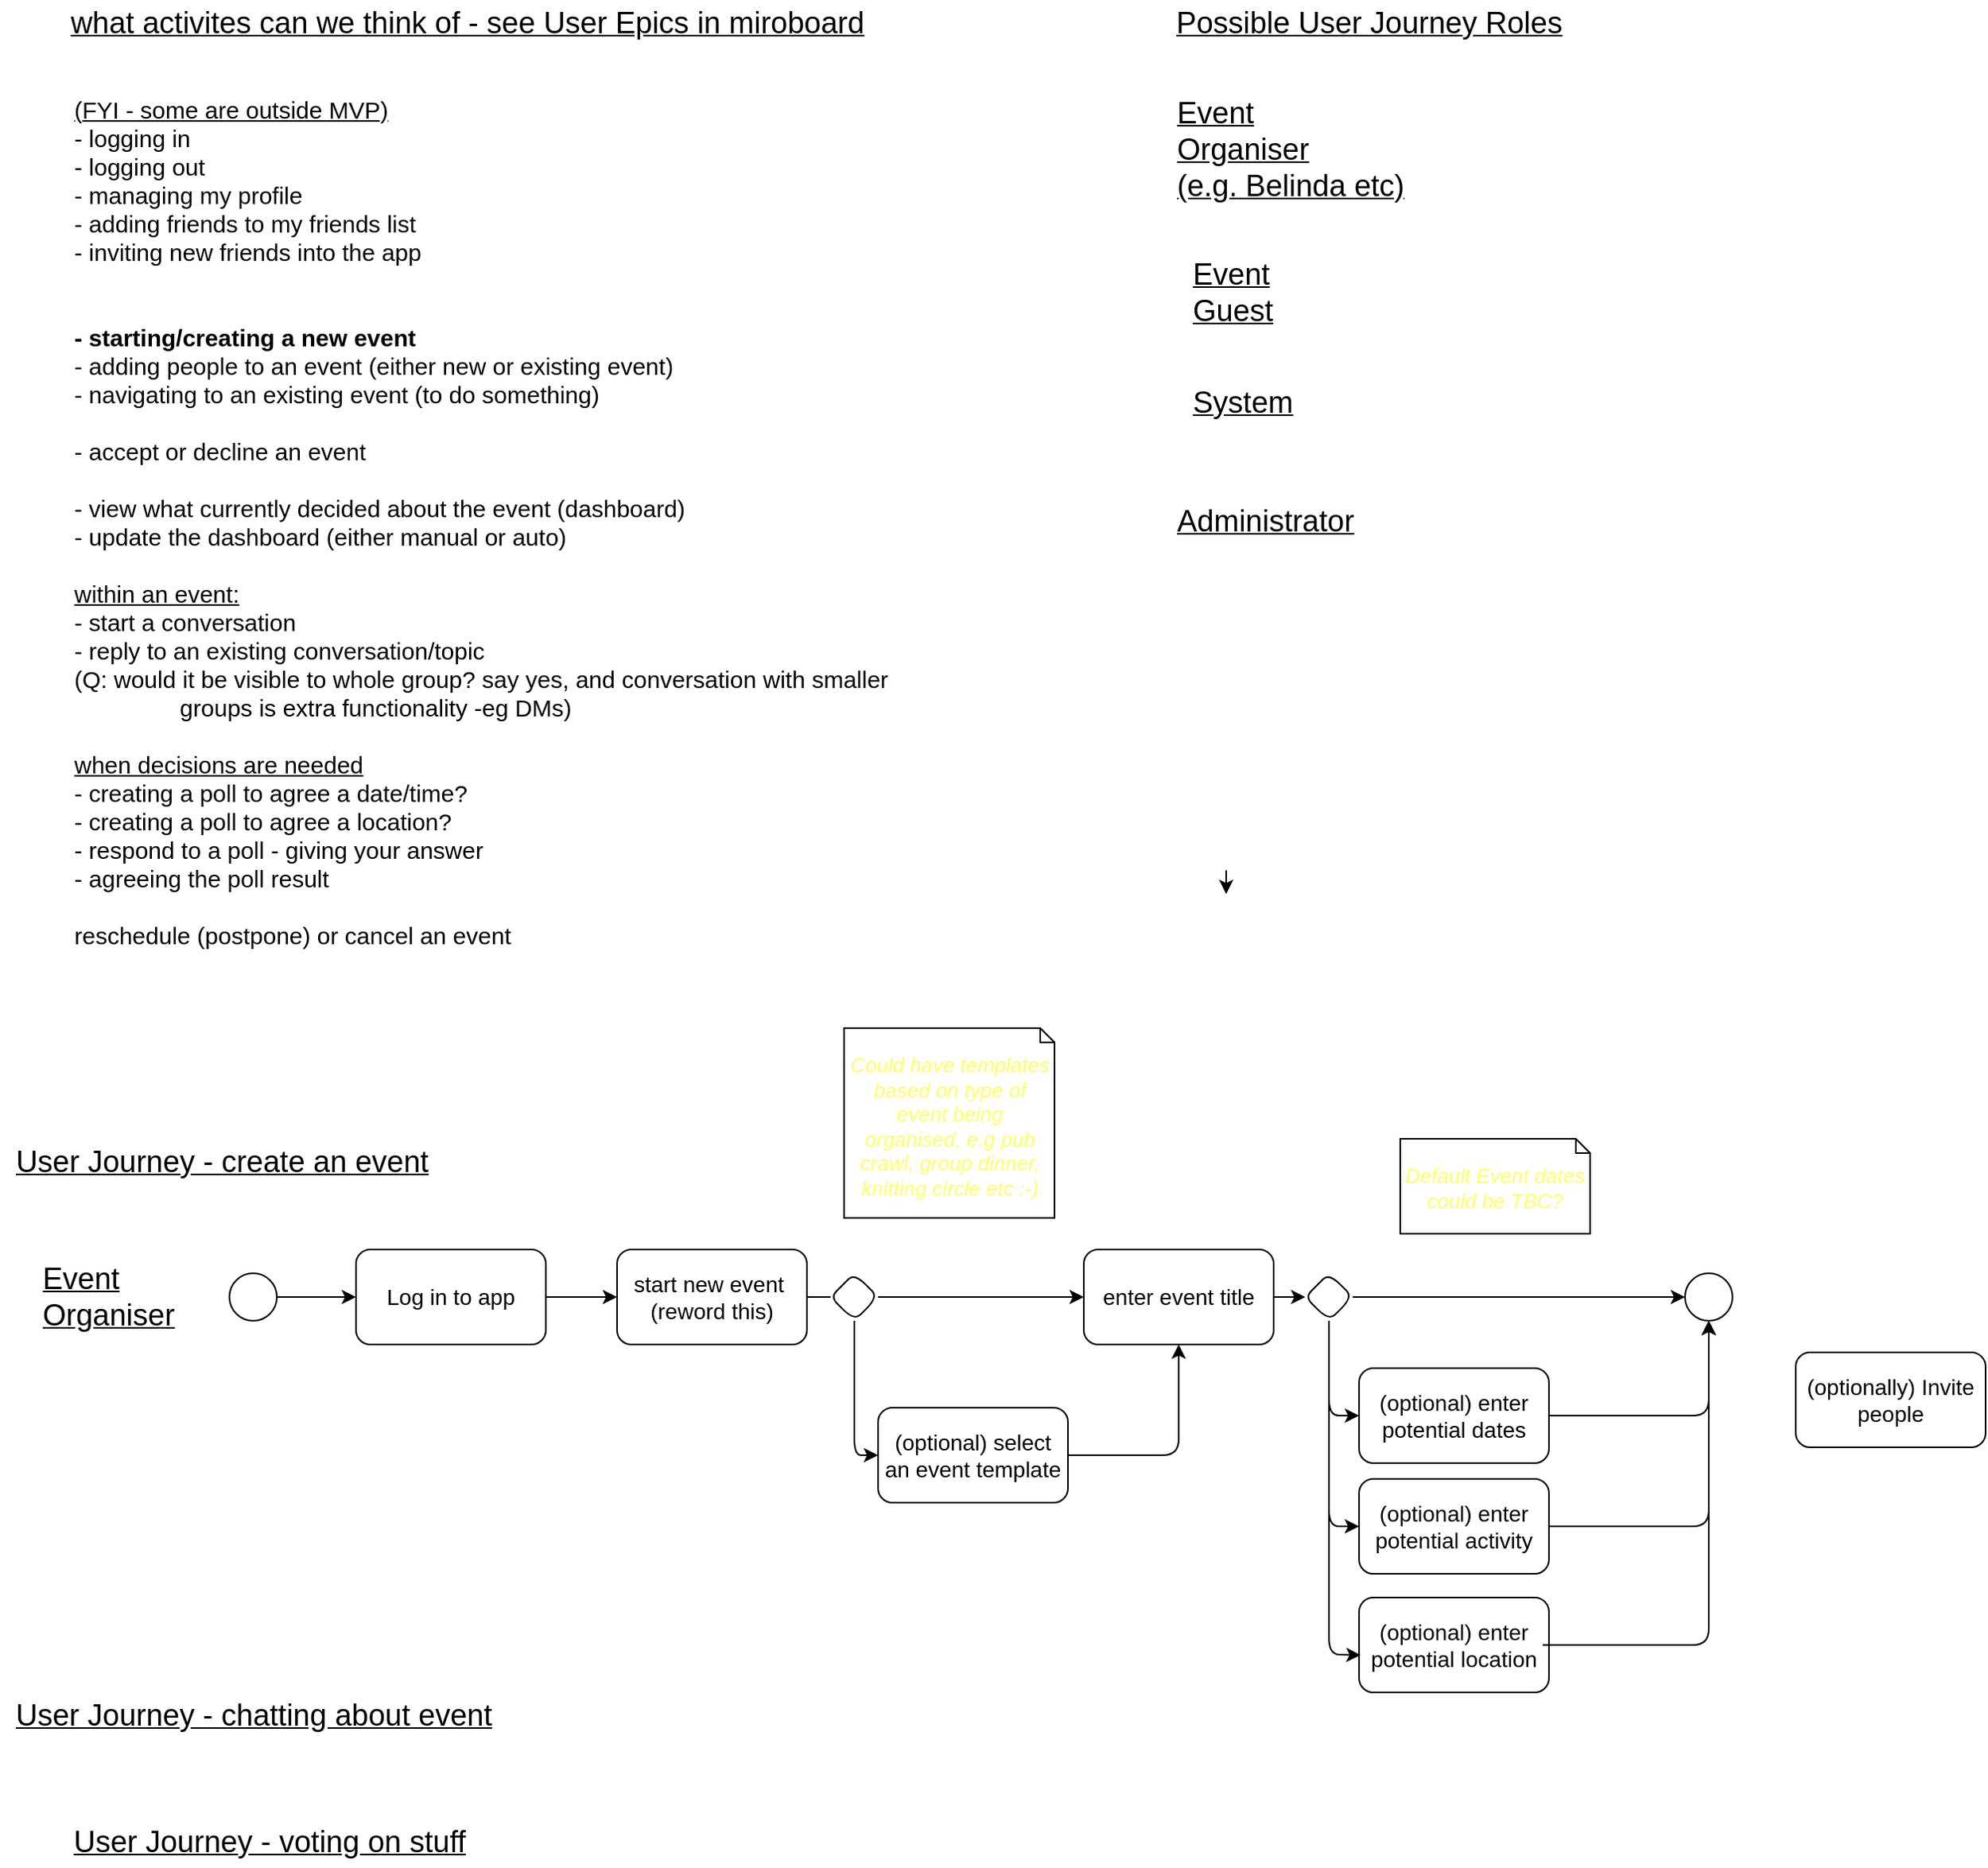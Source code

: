 <mxfile>
    <diagram id="yxrgfrVKO03SnxysbyA-" name="Page-1">
        <mxGraphModel dx="1261" dy="1863" grid="1" gridSize="10" guides="1" tooltips="1" connect="1" arrows="1" fold="1" page="1" pageScale="1" pageWidth="1654" pageHeight="1169" math="0" shadow="0">
            <root>
                <mxCell id="0"/>
                <mxCell id="1" parent="0"/>
                <mxCell id="26" style="edgeStyle=none;html=1;fontSize=14;fontColor=#FFFF66;" edge="1" parent="1" source="2" target="16">
                    <mxGeometry relative="1" as="geometry"/>
                </mxCell>
                <mxCell id="2" value="Log in to app" style="whiteSpace=wrap;html=1;rounded=1;fontSize=14;" vertex="1" parent="1">
                    <mxGeometry x="230" y="80" width="120" height="60" as="geometry"/>
                </mxCell>
                <mxCell id="25" style="edgeStyle=none;html=1;fontSize=14;fontColor=#FFFF66;" edge="1" parent="1" source="3" target="2">
                    <mxGeometry relative="1" as="geometry"/>
                </mxCell>
                <mxCell id="3" value="" style="ellipse;whiteSpace=wrap;html=1;rounded=1;" vertex="1" parent="1">
                    <mxGeometry x="150" y="95" width="30" height="30" as="geometry"/>
                </mxCell>
                <mxCell id="8" value="User Journey - create an event" style="text;html=1;align=center;verticalAlign=middle;resizable=0;points=[];autosize=1;strokeColor=none;fillColor=none;fontSize=19;fontStyle=4" vertex="1" parent="1">
                    <mxGeometry x="5" y="10" width="280" height="30" as="geometry"/>
                </mxCell>
                <mxCell id="9" value="Event &lt;br&gt;Organiser &lt;br&gt;(e.g. Belinda etc)" style="text;html=1;align=left;verticalAlign=middle;resizable=0;points=[];autosize=1;strokeColor=none;fillColor=none;fontSize=19;fontStyle=4" vertex="1" parent="1">
                    <mxGeometry x="747" y="-650" width="160" height="70" as="geometry"/>
                </mxCell>
                <mxCell id="10" value="Event &lt;br&gt;Guest" style="text;html=1;align=left;verticalAlign=middle;resizable=0;points=[];autosize=1;strokeColor=none;fillColor=none;fontSize=19;fontStyle=4" vertex="1" parent="1">
                    <mxGeometry x="757" y="-550" width="70" height="50" as="geometry"/>
                </mxCell>
                <mxCell id="11" value="System" style="text;html=1;align=left;verticalAlign=middle;resizable=0;points=[];autosize=1;strokeColor=none;fillColor=none;fontSize=19;fontStyle=4" vertex="1" parent="1">
                    <mxGeometry x="757" y="-470" width="80" height="30" as="geometry"/>
                </mxCell>
                <mxCell id="12" value="Administrator" style="text;html=1;align=left;verticalAlign=middle;resizable=0;points=[];autosize=1;strokeColor=none;fillColor=none;fontSize=19;fontStyle=4" vertex="1" parent="1">
                    <mxGeometry x="747" y="-395" width="130" height="30" as="geometry"/>
                </mxCell>
                <mxCell id="13" value="&lt;u&gt;(FYI - some are outside MVP)&lt;br&gt;&lt;/u&gt;- logging in&lt;br&gt;- logging out&lt;br&gt;- managing my profile&lt;br&gt;- adding friends to my friends list&lt;br&gt;- inviting new friends into the app&lt;br&gt;&lt;br&gt;&lt;br&gt;&lt;b&gt;- starting/creating a new event&lt;br&gt;&lt;/b&gt;- adding people to an event (either new or existing event)&lt;br&gt;- navigating to an existing event (to do something)&lt;br&gt;&lt;br&gt;- accept or decline an event&amp;nbsp;&lt;br&gt;&lt;br&gt;- view what currently decided about the event (dashboard)&lt;br&gt;- update the dashboard (either manual or auto)&lt;br&gt;&lt;u&gt;&lt;br&gt;within an event:&lt;/u&gt;&lt;br&gt;- start a conversation&lt;br&gt;- reply to an existing conversation/topic&lt;br&gt;(Q: would it be visible to whole group? say yes, and conversation with smaller&lt;br&gt;&amp;nbsp; &amp;nbsp; &amp;nbsp; &amp;nbsp; &amp;nbsp; &amp;nbsp; &amp;nbsp; &amp;nbsp; groups is extra functionality -eg DMs)&lt;br&gt;&lt;br&gt;&lt;u&gt;when decisions are needed&lt;/u&gt;&lt;br&gt;- creating a poll to agree a date/time?&lt;br&gt;- creating a poll to agree a location?&lt;br&gt;- respond to a poll - giving your answer&lt;br&gt;- agreeing the poll result&lt;br&gt;&lt;br&gt;reschedule (postpone) or cancel an event" style="text;html=1;align=left;verticalAlign=middle;resizable=0;points=[];autosize=1;strokeColor=none;fillColor=none;fontSize=15;fontStyle=0" vertex="1" parent="1">
                    <mxGeometry x="50" y="-645" width="530" height="530" as="geometry"/>
                </mxCell>
                <mxCell id="38" style="edgeStyle=none;html=1;entryX=0;entryY=0.5;entryDx=0;entryDy=0;fontSize=14;fontColor=#FFFF66;" edge="1" parent="1" source="14" target="33">
                    <mxGeometry relative="1" as="geometry"/>
                </mxCell>
                <mxCell id="14" value="enter event title" style="whiteSpace=wrap;html=1;rounded=1;fontSize=14;" vertex="1" parent="1">
                    <mxGeometry x="690" y="80" width="120" height="60" as="geometry"/>
                </mxCell>
                <mxCell id="28" style="edgeStyle=none;html=1;entryX=0.5;entryY=1;entryDx=0;entryDy=0;fontSize=14;fontColor=#FFFF66;" edge="1" parent="1" source="15" target="14">
                    <mxGeometry relative="1" as="geometry">
                        <Array as="points">
                            <mxPoint x="750" y="210"/>
                        </Array>
                    </mxGeometry>
                </mxCell>
                <mxCell id="15" value="(optional) select an event template" style="whiteSpace=wrap;html=1;rounded=1;fontSize=14;" vertex="1" parent="1">
                    <mxGeometry x="560" y="180" width="120" height="60" as="geometry"/>
                </mxCell>
                <mxCell id="27" style="edgeStyle=none;html=1;fontSize=14;fontColor=#FFFF66;exitX=0.5;exitY=1;exitDx=0;exitDy=0;" edge="1" parent="1" source="4" target="15">
                    <mxGeometry relative="1" as="geometry">
                        <Array as="points">
                            <mxPoint x="545" y="210"/>
                        </Array>
                    </mxGeometry>
                </mxCell>
                <mxCell id="29" style="edgeStyle=none;html=1;fontSize=14;fontColor=#FFFF66;startArrow=none;" edge="1" parent="1" source="4" target="14">
                    <mxGeometry relative="1" as="geometry"/>
                </mxCell>
                <mxCell id="16" value="start new event&amp;nbsp; (reword this)" style="whiteSpace=wrap;html=1;rounded=1;fontSize=14;" vertex="1" parent="1">
                    <mxGeometry x="395" y="80" width="120" height="60" as="geometry"/>
                </mxCell>
                <mxCell id="35" style="edgeStyle=none;html=1;entryX=0.5;entryY=1;entryDx=0;entryDy=0;fontSize=14;fontColor=#FFFF66;" edge="1" parent="1" source="17" target="34">
                    <mxGeometry relative="1" as="geometry">
                        <Array as="points">
                            <mxPoint x="1085" y="185"/>
                        </Array>
                    </mxGeometry>
                </mxCell>
                <mxCell id="17" value="(optional) enter potential dates" style="whiteSpace=wrap;html=1;rounded=1;fontSize=14;" vertex="1" parent="1">
                    <mxGeometry x="864" y="155" width="120" height="60" as="geometry"/>
                </mxCell>
                <mxCell id="19" style="edgeStyle=none;html=1;fontSize=15;fontColor=#0000FF;" edge="1" parent="1">
                    <mxGeometry relative="1" as="geometry">
                        <mxPoint x="780" y="-159.75" as="sourcePoint"/>
                        <mxPoint x="780" y="-144.75" as="targetPoint"/>
                    </mxGeometry>
                </mxCell>
                <mxCell id="20" value="Default Event dates could be TBC?" style="shape=note2;boundedLbl=1;whiteSpace=wrap;html=1;size=9;verticalAlign=top;align=center;rounded=1;fontSize=13;fontColor=#FFFF66;fontStyle=2" vertex="1" parent="1">
                    <mxGeometry x="890" y="10" width="120" height="60" as="geometry"/>
                </mxCell>
                <mxCell id="21" value="(optional) enter potential activity" style="whiteSpace=wrap;html=1;rounded=1;fontSize=14;" vertex="1" parent="1">
                    <mxGeometry x="864" y="225" width="120" height="60" as="geometry"/>
                </mxCell>
                <mxCell id="22" value="(optional) enter potential location" style="whiteSpace=wrap;html=1;rounded=1;fontSize=14;" vertex="1" parent="1">
                    <mxGeometry x="864" y="300" width="120" height="60" as="geometry"/>
                </mxCell>
                <mxCell id="23" value="Could have templates based on type of event being organised, e.g pub crawl, group dinner, knitting circle etc :-)" style="shape=note2;boundedLbl=1;whiteSpace=wrap;html=1;size=9;verticalAlign=top;align=center;rounded=1;fontSize=13;fontColor=#FFFF66;fontStyle=2" vertex="1" parent="1">
                    <mxGeometry x="538.5" y="-60" width="133" height="120" as="geometry"/>
                </mxCell>
                <mxCell id="30" value="(optionally) Invite people" style="whiteSpace=wrap;html=1;rounded=1;fontSize=14;" vertex="1" parent="1">
                    <mxGeometry x="1140" y="145" width="120" height="60" as="geometry"/>
                </mxCell>
                <mxCell id="4" value="" style="rhombus;whiteSpace=wrap;html=1;rounded=1;" vertex="1" parent="1">
                    <mxGeometry x="530" y="95" width="30" height="30" as="geometry"/>
                </mxCell>
                <mxCell id="31" value="" style="edgeStyle=none;html=1;fontSize=14;fontColor=#FFFF66;endArrow=none;" edge="1" parent="1" source="16" target="4">
                    <mxGeometry relative="1" as="geometry">
                        <mxPoint x="515" y="110" as="sourcePoint"/>
                        <mxPoint x="695" y="110" as="targetPoint"/>
                    </mxGeometry>
                </mxCell>
                <mxCell id="39" style="edgeStyle=none;html=1;fontSize=14;fontColor=#FFFF66;" edge="1" parent="1" source="33" target="34">
                    <mxGeometry relative="1" as="geometry"/>
                </mxCell>
                <mxCell id="40" style="edgeStyle=none;html=1;entryX=0;entryY=0.5;entryDx=0;entryDy=0;fontSize=14;fontColor=#FFFF66;" edge="1" parent="1" source="33" target="17">
                    <mxGeometry relative="1" as="geometry">
                        <Array as="points">
                            <mxPoint x="845" y="185"/>
                        </Array>
                    </mxGeometry>
                </mxCell>
                <mxCell id="33" value="" style="rhombus;whiteSpace=wrap;html=1;rounded=1;" vertex="1" parent="1">
                    <mxGeometry x="830" y="95" width="30" height="30" as="geometry"/>
                </mxCell>
                <mxCell id="34" value="" style="ellipse;whiteSpace=wrap;html=1;rounded=1;" vertex="1" parent="1">
                    <mxGeometry x="1070" y="95" width="30" height="30" as="geometry"/>
                </mxCell>
                <mxCell id="36" style="edgeStyle=none;html=1;entryX=0.5;entryY=1;entryDx=0;entryDy=0;fontSize=14;fontColor=#FFFF66;exitX=1;exitY=0.5;exitDx=0;exitDy=0;" edge="1" parent="1" source="21" target="34">
                    <mxGeometry relative="1" as="geometry">
                        <mxPoint x="990" y="200" as="sourcePoint"/>
                        <mxPoint x="1095" y="135" as="targetPoint"/>
                        <Array as="points">
                            <mxPoint x="1085" y="255"/>
                        </Array>
                    </mxGeometry>
                </mxCell>
                <mxCell id="37" style="edgeStyle=none;html=1;entryX=0.5;entryY=1;entryDx=0;entryDy=0;fontSize=14;fontColor=#FFFF66;exitX=1;exitY=0.5;exitDx=0;exitDy=0;" edge="1" parent="1" target="34">
                    <mxGeometry relative="1" as="geometry">
                        <mxPoint x="980" y="330.0" as="sourcePoint"/>
                        <mxPoint x="1085" y="200.0" as="targetPoint"/>
                        <Array as="points">
                            <mxPoint x="1085" y="330"/>
                        </Array>
                    </mxGeometry>
                </mxCell>
                <mxCell id="41" value="Possible User Journey Roles" style="text;html=1;align=center;verticalAlign=middle;resizable=0;points=[];autosize=1;strokeColor=none;fillColor=none;fontSize=19;fontStyle=4" vertex="1" parent="1">
                    <mxGeometry x="740" y="-710" width="260" height="30" as="geometry"/>
                </mxCell>
                <mxCell id="42" value="what activites can we think of - see User Epics in miroboard" style="text;html=1;align=center;verticalAlign=middle;resizable=0;points=[];autosize=1;strokeColor=none;fillColor=none;fontSize=19;fontStyle=4" vertex="1" parent="1">
                    <mxGeometry x="40" y="-710" width="520" height="30" as="geometry"/>
                </mxCell>
                <mxCell id="43" value="Event &lt;br&gt;Organiser" style="text;html=1;align=left;verticalAlign=middle;resizable=0;points=[];autosize=1;strokeColor=none;fillColor=none;fontSize=19;fontStyle=4" vertex="1" parent="1">
                    <mxGeometry x="30" y="85" width="100" height="50" as="geometry"/>
                </mxCell>
                <mxCell id="44" style="edgeStyle=none;html=1;entryX=0;entryY=0.5;entryDx=0;entryDy=0;fontSize=14;fontColor=#FFFF66;exitX=0.5;exitY=1;exitDx=0;exitDy=0;" edge="1" parent="1" source="33">
                    <mxGeometry relative="1" as="geometry">
                        <mxPoint x="845" y="195" as="sourcePoint"/>
                        <mxPoint x="864.0" y="255" as="targetPoint"/>
                        <Array as="points">
                            <mxPoint x="845" y="255"/>
                        </Array>
                    </mxGeometry>
                </mxCell>
                <mxCell id="45" style="edgeStyle=none;html=1;entryX=0.008;entryY=0.607;entryDx=0;entryDy=0;fontSize=14;fontColor=#FFFF66;exitX=0.5;exitY=1;exitDx=0;exitDy=0;entryPerimeter=0;" edge="1" parent="1" source="33" target="22">
                    <mxGeometry relative="1" as="geometry">
                        <mxPoint x="855" y="135" as="sourcePoint"/>
                        <mxPoint x="874.0" y="265" as="targetPoint"/>
                        <Array as="points">
                            <mxPoint x="845" y="336"/>
                        </Array>
                    </mxGeometry>
                </mxCell>
                <mxCell id="46" value="User Journey - chatting about event" style="text;html=1;align=center;verticalAlign=middle;resizable=0;points=[];autosize=1;strokeColor=none;fillColor=none;fontSize=19;fontStyle=4" vertex="1" parent="1">
                    <mxGeometry x="5" y="360" width="320" height="30" as="geometry"/>
                </mxCell>
                <mxCell id="47" value="User Journey - voting on stuff" style="text;html=1;align=center;verticalAlign=middle;resizable=0;points=[];autosize=1;strokeColor=none;fillColor=none;fontSize=19;fontStyle=4" vertex="1" parent="1">
                    <mxGeometry x="45" y="440" width="260" height="30" as="geometry"/>
                </mxCell>
            </root>
        </mxGraphModel>
    </diagram>
</mxfile>